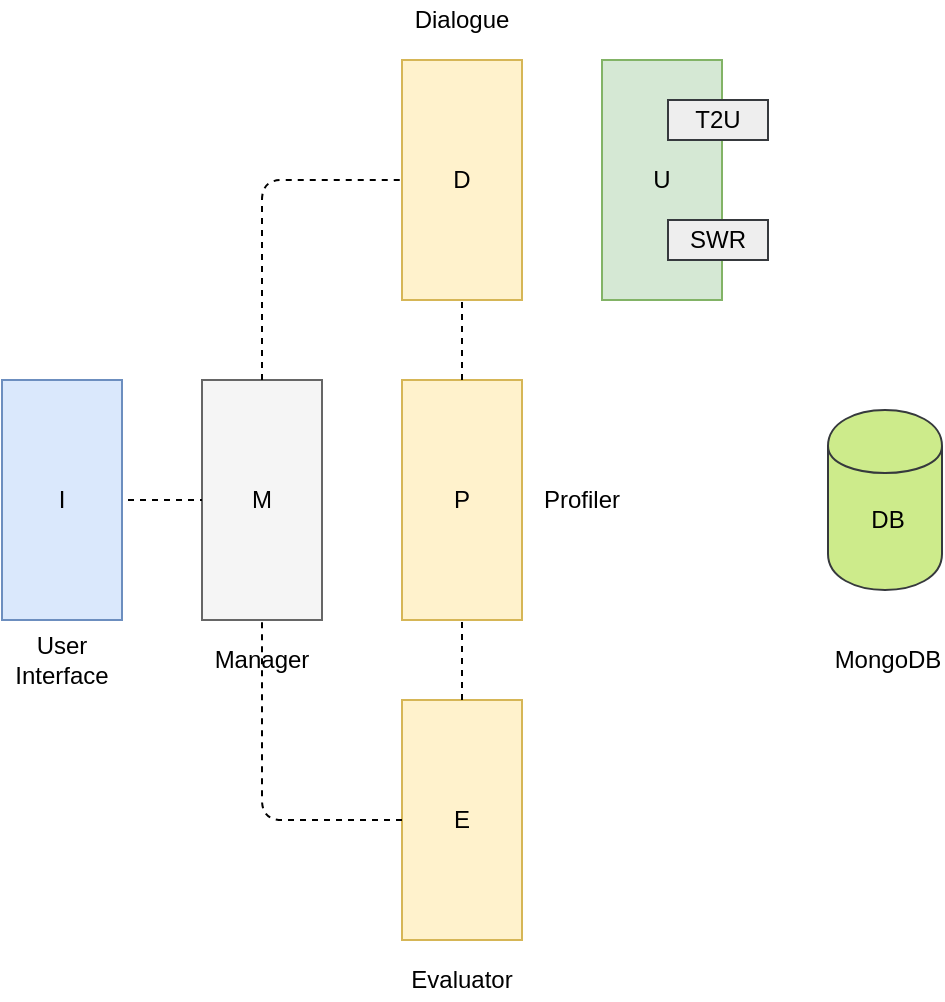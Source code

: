 <mxfile version="10.6.0" type="device"><diagram id="4cHswIBqTazz-S7WL56V" name="Page-1"><mxGraphModel dx="842" dy="485" grid="1" gridSize="10" guides="1" tooltips="1" connect="1" arrows="1" fold="1" page="1" pageScale="1" pageWidth="827" pageHeight="1169" math="0" shadow="0"><root><mxCell id="0"/><mxCell id="1" parent="0"/><mxCell id="vCB0DjBXV1XSG772xNzs-39" value="" style="shape=cylinder;whiteSpace=wrap;html=1;boundedLbl=1;backgroundOutline=1;fillColor=#cdeb8b;strokeColor=#36393d;" vertex="1" parent="1"><mxGeometry x="493" y="225" width="57" height="90" as="geometry"/></mxCell><mxCell id="vCB0DjBXV1XSG772xNzs-1" value="" style="rounded=0;whiteSpace=wrap;html=1;rotation=90;fillColor=#dae8fc;strokeColor=#6c8ebf;" vertex="1" parent="1"><mxGeometry x="50" y="240" width="120" height="60" as="geometry"/></mxCell><mxCell id="vCB0DjBXV1XSG772xNzs-2" value="" style="rounded=0;whiteSpace=wrap;html=1;rotation=90;fillColor=#f5f5f5;strokeColor=#666666;fontColor=#333333;" vertex="1" parent="1"><mxGeometry x="150" y="240" width="120" height="60" as="geometry"/></mxCell><mxCell id="vCB0DjBXV1XSG772xNzs-3" value="" style="rounded=0;whiteSpace=wrap;html=1;rotation=90;fillColor=#fff2cc;strokeColor=#d6b656;" vertex="1" parent="1"><mxGeometry x="250" y="240" width="120" height="60" as="geometry"/></mxCell><mxCell id="vCB0DjBXV1XSG772xNzs-4" value="" style="rounded=0;whiteSpace=wrap;html=1;rotation=90;fillColor=#fff2cc;strokeColor=#d6b656;" vertex="1" parent="1"><mxGeometry x="250" y="80" width="120" height="60" as="geometry"/></mxCell><mxCell id="vCB0DjBXV1XSG772xNzs-5" value="" style="rounded=0;whiteSpace=wrap;html=1;rotation=90;fillColor=#fff2cc;strokeColor=#d6b656;" vertex="1" parent="1"><mxGeometry x="250" y="400" width="120" height="60" as="geometry"/></mxCell><mxCell id="vCB0DjBXV1XSG772xNzs-6" value="" style="rounded=0;whiteSpace=wrap;html=1;rotation=90;fillColor=#d5e8d4;strokeColor=#82b366;" vertex="1" parent="1"><mxGeometry x="350" y="80" width="120" height="60" as="geometry"/></mxCell><mxCell id="vCB0DjBXV1XSG772xNzs-8" value="I" style="text;html=1;strokeColor=none;fillColor=none;align=center;verticalAlign=middle;whiteSpace=wrap;rounded=0;" vertex="1" parent="1"><mxGeometry x="90" y="260" width="40" height="20" as="geometry"/></mxCell><mxCell id="vCB0DjBXV1XSG772xNzs-10" value="M" style="text;html=1;strokeColor=none;fillColor=none;align=center;verticalAlign=middle;whiteSpace=wrap;rounded=0;" vertex="1" parent="1"><mxGeometry x="190" y="260" width="40" height="20" as="geometry"/></mxCell><mxCell id="vCB0DjBXV1XSG772xNzs-11" value="P" style="text;html=1;strokeColor=none;fillColor=none;align=center;verticalAlign=middle;whiteSpace=wrap;rounded=0;" vertex="1" parent="1"><mxGeometry x="290" y="260" width="40" height="20" as="geometry"/></mxCell><mxCell id="vCB0DjBXV1XSG772xNzs-12" value="D" style="text;html=1;strokeColor=none;fillColor=none;align=center;verticalAlign=middle;whiteSpace=wrap;rounded=0;" vertex="1" parent="1"><mxGeometry x="290" y="100" width="40" height="20" as="geometry"/></mxCell><mxCell id="vCB0DjBXV1XSG772xNzs-13" value="E" style="text;html=1;strokeColor=none;fillColor=none;align=center;verticalAlign=middle;whiteSpace=wrap;rounded=0;" vertex="1" parent="1"><mxGeometry x="290" y="420" width="40" height="20" as="geometry"/></mxCell><mxCell id="vCB0DjBXV1XSG772xNzs-14" value="U" style="text;html=1;strokeColor=none;fillColor=none;align=center;verticalAlign=middle;whiteSpace=wrap;rounded=0;" vertex="1" parent="1"><mxGeometry x="390" y="100" width="40" height="20" as="geometry"/></mxCell><mxCell id="vCB0DjBXV1XSG772xNzs-15" value="DB" style="text;html=1;strokeColor=none;fillColor=none;align=center;verticalAlign=middle;whiteSpace=wrap;rounded=0;" vertex="1" parent="1"><mxGeometry x="503" y="270" width="40" height="20" as="geometry"/></mxCell><mxCell id="vCB0DjBXV1XSG772xNzs-16" value="User Interface" style="text;html=1;strokeColor=none;fillColor=none;align=center;verticalAlign=middle;whiteSpace=wrap;rounded=0;" vertex="1" parent="1"><mxGeometry x="90" y="340" width="40" height="20" as="geometry"/></mxCell><mxCell id="vCB0DjBXV1XSG772xNzs-17" value="Manager" style="text;html=1;strokeColor=none;fillColor=none;align=center;verticalAlign=middle;whiteSpace=wrap;rounded=0;" vertex="1" parent="1"><mxGeometry x="190" y="340" width="40" height="20" as="geometry"/></mxCell><mxCell id="vCB0DjBXV1XSG772xNzs-21" value="Dialogue" style="text;html=1;strokeColor=none;fillColor=none;align=center;verticalAlign=middle;whiteSpace=wrap;rounded=0;" vertex="1" parent="1"><mxGeometry x="290" y="20" width="40" height="20" as="geometry"/></mxCell><mxCell id="vCB0DjBXV1XSG772xNzs-22" value="Evaluator" style="text;html=1;strokeColor=none;fillColor=none;align=center;verticalAlign=middle;whiteSpace=wrap;rounded=0;" vertex="1" parent="1"><mxGeometry x="290" y="500" width="40" height="20" as="geometry"/></mxCell><mxCell id="vCB0DjBXV1XSG772xNzs-23" value="Profiler" style="text;html=1;strokeColor=none;fillColor=none;align=center;verticalAlign=middle;whiteSpace=wrap;rounded=0;" vertex="1" parent="1"><mxGeometry x="350" y="260" width="40" height="20" as="geometry"/></mxCell><mxCell id="vCB0DjBXV1XSG772xNzs-24" value="" style="rounded=0;whiteSpace=wrap;html=1;fillColor=#eeeeee;strokeColor=#36393d;" vertex="1" parent="1"><mxGeometry x="413" y="70" width="50" height="20" as="geometry"/></mxCell><mxCell id="vCB0DjBXV1XSG772xNzs-25" value="" style="rounded=0;whiteSpace=wrap;html=1;fillColor=#eeeeee;strokeColor=#36393d;" vertex="1" parent="1"><mxGeometry x="413" y="130" width="50" height="20" as="geometry"/></mxCell><mxCell id="vCB0DjBXV1XSG772xNzs-26" value="T2U" style="text;html=1;strokeColor=none;fillColor=none;align=center;verticalAlign=middle;whiteSpace=wrap;rounded=0;" vertex="1" parent="1"><mxGeometry x="418" y="70" width="40" height="20" as="geometry"/></mxCell><mxCell id="vCB0DjBXV1XSG772xNzs-27" value="SWR" style="text;html=1;strokeColor=none;fillColor=none;align=center;verticalAlign=middle;whiteSpace=wrap;rounded=0;" vertex="1" parent="1"><mxGeometry x="418" y="130" width="40" height="20" as="geometry"/></mxCell><mxCell id="vCB0DjBXV1XSG772xNzs-28" value="" style="endArrow=none;dashed=1;html=1;exitX=0;exitY=0.5;exitDx=0;exitDy=0;entryX=0.5;entryY=1;entryDx=0;entryDy=0;" edge="1" parent="1" source="vCB0DjBXV1XSG772xNzs-2" target="vCB0DjBXV1XSG772xNzs-4"><mxGeometry width="50" height="50" relative="1" as="geometry"><mxPoint x="185" y="210" as="sourcePoint"/><mxPoint x="235" y="160" as="targetPoint"/><Array as="points"><mxPoint x="210" y="110"/></Array></mxGeometry></mxCell><mxCell id="vCB0DjBXV1XSG772xNzs-31" value="" style="endArrow=none;dashed=1;html=1;entryX=1;entryY=0.5;entryDx=0;entryDy=0;exitX=0.5;exitY=1;exitDx=0;exitDy=0;" edge="1" parent="1" source="vCB0DjBXV1XSG772xNzs-5" target="vCB0DjBXV1XSG772xNzs-2"><mxGeometry width="50" height="50" relative="1" as="geometry"><mxPoint x="185" y="375" as="sourcePoint"/><mxPoint x="235" y="325" as="targetPoint"/><Array as="points"><mxPoint x="210" y="430"/></Array></mxGeometry></mxCell><mxCell id="vCB0DjBXV1XSG772xNzs-32" value="" style="endArrow=none;dashed=1;html=1;entryX=1;entryY=0.5;entryDx=0;entryDy=0;exitX=0;exitY=0.5;exitDx=0;exitDy=0;" edge="1" parent="1" source="vCB0DjBXV1XSG772xNzs-5" target="vCB0DjBXV1XSG772xNzs-3"><mxGeometry width="50" height="50" relative="1" as="geometry"><mxPoint x="285" y="375" as="sourcePoint"/><mxPoint x="335" y="325" as="targetPoint"/></mxGeometry></mxCell><mxCell id="vCB0DjBXV1XSG772xNzs-35" value="" style="endArrow=none;dashed=1;html=1;entryX=1;entryY=0.5;entryDx=0;entryDy=0;exitX=0;exitY=0.5;exitDx=0;exitDy=0;" edge="1" parent="1" source="vCB0DjBXV1XSG772xNzs-3" target="vCB0DjBXV1XSG772xNzs-4"><mxGeometry width="50" height="50" relative="1" as="geometry"><mxPoint x="285" y="220" as="sourcePoint"/><mxPoint x="335" y="170" as="targetPoint"/></mxGeometry></mxCell><mxCell id="vCB0DjBXV1XSG772xNzs-36" value="" style="endArrow=none;dashed=1;html=1;entryX=0.5;entryY=1;entryDx=0;entryDy=0;" edge="1" parent="1" target="vCB0DjBXV1XSG772xNzs-2"><mxGeometry width="50" height="50" relative="1" as="geometry"><mxPoint x="143" y="270" as="sourcePoint"/><mxPoint x="180" y="250" as="targetPoint"/></mxGeometry></mxCell><mxCell id="vCB0DjBXV1XSG772xNzs-37" value="MongoDB" style="text;html=1;strokeColor=none;fillColor=none;align=center;verticalAlign=middle;whiteSpace=wrap;rounded=0;" vertex="1" parent="1"><mxGeometry x="503" y="340" width="40" height="20" as="geometry"/></mxCell></root></mxGraphModel></diagram></mxfile>